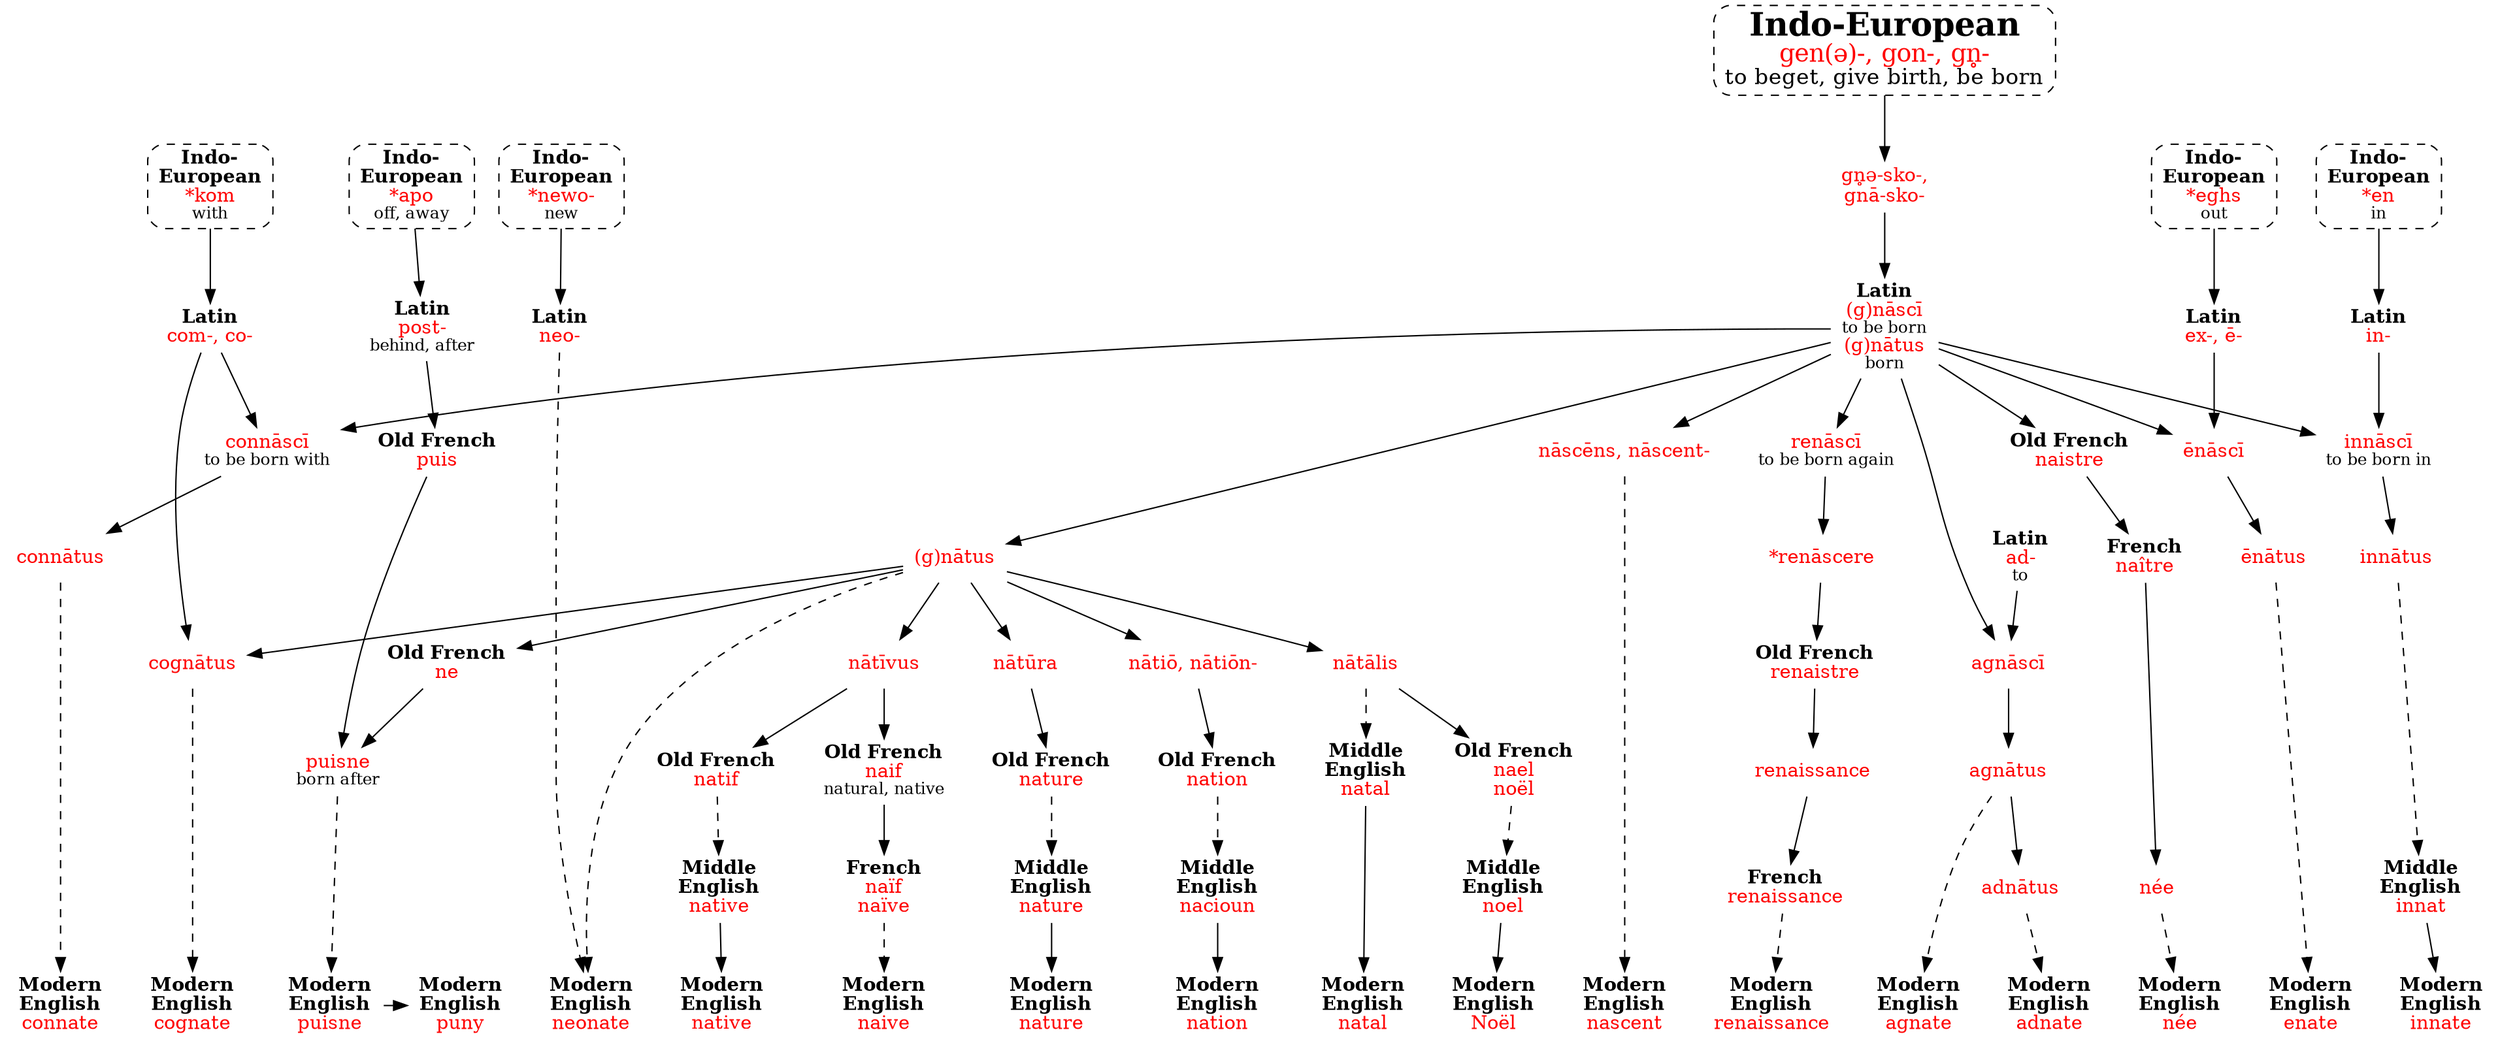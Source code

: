 strict digraph {
/* sources: roots AHD WiS */
node [shape=none]

genIE [label=<<font point-size="24"><b>Indo-European</b></font><br/><font point-size="18" color="red">gen(ə)-, gon-, gn̥-</font><br/><font point-size="16">to beget, give birth, be born</font>> shape=box style="dashed,rounded" URL="gen-birth3.svg" tooltip=""]
genIE -> gnesko -> gnasciL
gnesko [label=<<font color="red">gn̥ə-sko-,<br/>gnā-sko-</font>>]
gnasciL [label=<<b>Latin</b><br/><font color="red">(g)nāscī</font><br/><font point-size="12">to be born</font><br/><font color="red">(g)nātus</font><br/><font point-size="12">born</font>>]

// native
gnasciL -> natusL -> nativusL -> natifOF
natifOF -> nativeME [style=dashed]
nativeME -> native
natusL [label=<<font color="red">(g)nātus</font>>]
nativusL [label=<<font color="red">nātīvus</font>>]
natifOF [label=<<b>Old French</b><br/><font color="red">natif</font>>]
nativeME [label=<<b>Middle<br/>English</b><br/><font color="red">native</font>>]
native [label=<<b>Modern<br/>English</b><br/><font color="red">native</font>>]

// nature
natusL -> naturaL -> natureOF
natureOF -> natureME [style=dashed]
natureME -> nature
naturaL [label=<<font color="red">nātūra</font>>]
natureOF [label=<<b>Old French</b><br/><font color="red">nature</font>>]
natureME [label=<<b>Middle<br/>English</b><br/><font color="red">nature</font>>]
nature [label=<<b>Modern<br/>English</b><br/><font color="red">nature</font>>]

// nascent
gnasciL -> nascensL
nascensL -> nascent [style=dashed]
nascensL [label=<<font color="red">nāscēns, nāscent-</font>>]
nascent [label=<<b>Modern<br/>English</b><br/><font color="red">nascent</font>>]

// naive
nativusL -> naifOF -> naifF
naifF -> naive [style=dashed]
naifOF [label=<<b>Old French</b><br/><font color="red">naif</font><br/><font point-size="12">natural, native</font>>]
naifF [label=<<b>French</b><br/><font color="red">naïf<br/>naïve</font>>]
naive [label=<<b>Modern<br/>English</b><br/><font color="red">naive</font>>]

// nation
natusL -> natioL -> nationOF
nationOF -> naciounME [style=dashed]
naciounME -> nation
natioL [label=<<font color="red">nātiō, nātiōn-</font>>]
nationOF [label=<<b>Old French</b><br/><font color="red">nation</font>>]
naciounME [label=<<b>Middle<br/>English</b><br/><font color="red">nacioun</font>>]
nation [label=<<b>Modern<br/>English</b><br/><font color="red">nation</font>>]

// natal
natusL -> natalisL 
natalisL -> natalME [style=dashed]
natalME -> natal
natalisL [label=<<font color="red">nātālis</font>>]
natalME [label=<<b>Middle<br/>English</b><br/><font color="red">natal</font>>]
natal [label=<<b>Modern<br/>English</b><br/><font color="red">natal</font>>]

// nee
gnasciL -> naistreOF -> naitreF -> neeF
neeF -> nee [style=dashed]
naistreOF [label=<<b>Old French</b><br/><font color="red">naistre</font>>]
naitreF [label=<<b>French</b><br/><font color="red">naître</font>>]
neeF [label=<<font color="red">née</font>>]
nee [label=<<b>Modern<br/>English</b><br/><font color="red">née</font>>]

// noel
natalisL -> naelOF
naelOF -> noelME [style=dashed]
noelME -> noel
naelOF [label=<<b>Old French</b><br/><font color="red">nael<br/>noël</font>>]
noelME [label=<<b>Middle<br/>English</b><br/><font color="red">noel</font>>]
noel [label=<<b>Modern<br/>English</b><br/><font color="red">Noël</font>>]

// agnate, adnate
{ adL gnasciL } -> agnasciL -> agnatusL
agnatusL -> agnate [style=dashed]
adL [label=<<b>Latin</b><br/><font color="red">ad-</font><br/><font point-size="12">to</font>>]
agnasciL [label=<<font color="red">agnāscī</font>>]
agnatusL [label=<<font color="red">agnātus</font>>]
agnate [label=<<b>Modern<br/>English</b><br/><font color="red">agnate</font>>]
agnatusL -> adnatusL
adnatusL -> adnate [style=dashed]
adnatusL [label=<<font color="red">adnātus</font>>]
adnate [label=<<b>Modern<br/>English</b><br/><font color="red">adnate</font>>]

// cognate
komIE -> comL
{ comL natusL } -> cognatusL
cognatusL -> cognate [style=dashed]
komIE [label=<<b>Indo-<br/>European</b><br/><font color="red">*kom</font><br/><font point-size="12">with</font>> shape=box style="dashed,rounded" URL="kom-with.svg"]
comL [label=<<b>Latin</b><br/><font color="red">com-, co-</font>>]
cognatusL [label=<<font color="red">cognātus</font>>]
cognate [label=<<b>Modern<br/>English</b><br/><font color="red">cognate</font>>]

// connate
{ comL gnasciL } -> connasciL -> connatusL
connatusL -> connate [style=dashed]
connasciL [label=<<font color="red">connāscī</font><br/><font point-size="12">to be born with</font>>]
connatusL [label=<<font color="red">connātus</font>>]
connate [label=<<b>Modern<br/>English</b><br/><font color="red">connate</font>>]

// enate
eghsIE -> exL
{ exL gnasciL } -> enasciL -> enatusL
enatusL -> enate [style=dashed]
eghsIE [label=<<b>Indo-<br/>European</b><br/><font color="red">*eghs</font><br/><font point-size="12">out</font>> shape=box style="dashed,rounded" URL="eghs-out.svg"]
exL [label=<<b>Latin</b><br/><font color="red">ex-, ē-</font>>]
enasciL [label=<<font color="red">ēnāscī</font>>]
enatusL [label=<<font color="red">ēnātus</font>>]
enate [label=<<b>Modern<br/>English</b><br/><font color="red">enate</font>>]

// innate
enIE -> inL
{ inL gnasciL } -> innasciL -> innatusL
innatusL -> innatME [style=dashed]
innatME -> innate
enIE [label=<<b>Indo-<br/>European</b><br/><font color="red">*en</font><br/><font point-size="12">in</font>> shape=box style="dashed,rounded" URL="en-in1.svg"]
inL [label=<<b>Latin</b><br/><font color="red">in-</font>>]
innasciL [label=<<font color="red">innāscī</font><br/><font point-size="12">to be born in</font>>]
innatusL [label=<<font color="red">innātus</font>>]
innatME [label=<<b>Middle<br/>English</b><br/><font color="red">innat</font>>]
innate [label=<<b>Modern<br/>English</b><br/><font color="red">innate</font>>]

// neonate
newoIE -> neoL
{ neoL natusL } -> neonate [style=dashed]
newoIE [label=<<b>Indo-<br/>European</b><br/><font color="red">*newo-</font><br/><font point-size="12">new</font>> shape=box style="dashed,rounded" URL="newo-new.svg"]
neoL [label=<<b>Latin</b><br/><font color="red">neo-</font>>]
neonate [label=<<b>Modern<br/>English</b><br/><font color="red">neonate</font>>]

// renaissance
gnasciL -> renasciL -> renascereL -> renaistreOF -> renaissanceOF -> renaissanceF
renaissanceF -> renaissance [style=dashed]
renasciL [label=<<font color="red">renāscī</font><br/><font point-size="12">to be born again</font>>]
renascereL [label=<<font color="red">*renāscere</font>>]
renaistreOF [label=<<b>Old French</b><br/><font color="red">renaistre</font>>]
renaissanceOF [label=<<font color="red">renaissance</font>>]
renaissanceF [label=<<b>French</b><br/><font color="red">renaissance</font>>]
renaissance [label=<<b>Modern<br/>English</b><br/><font color="red">renaissance</font>>]

// puisne
apoIE -> postL -> puisOF
natusL -> neOF
{ puisOF neOF } -> puisneOF
puisneOF -> puisne [style=dashed]
apoIE [label=<<b>Indo-<br/>European</b><br/><font color="red">*apo</font><br/><font point-size="12">off, away</font>> shape=box style="dashed,rounded" URL="apo-off.svg"]
postL [label=<<b>Latin</b><br/><font color="red">post-</font><br/><font point-size="12">behind, after</font>>]
puisOF [label=<<b>Old French</b><br/><font color="red">puis</font>>]
neOF [label=<<b>Old French</b><br/><font color="red">ne</font>>]
puisneOF [label=<<font color="red">puisne</font><br/><font point-size="12">born after</font>>]
puisne [label=<<b>Modern<br/>English</b><br/><font color="red">puisne</font>>]

// puny
puisne -> puny
puny [label=<<b>Modern<br/>English</b><br/><font color="red">puny</font>>]


{ rank=sink native nature nascent naive nation natal nee noel adnate agnate cognate connate enate innate neonate renaissance puisne puny }
{ rank=same komIE eghsIE newoIE apoIE gnesko }
}
